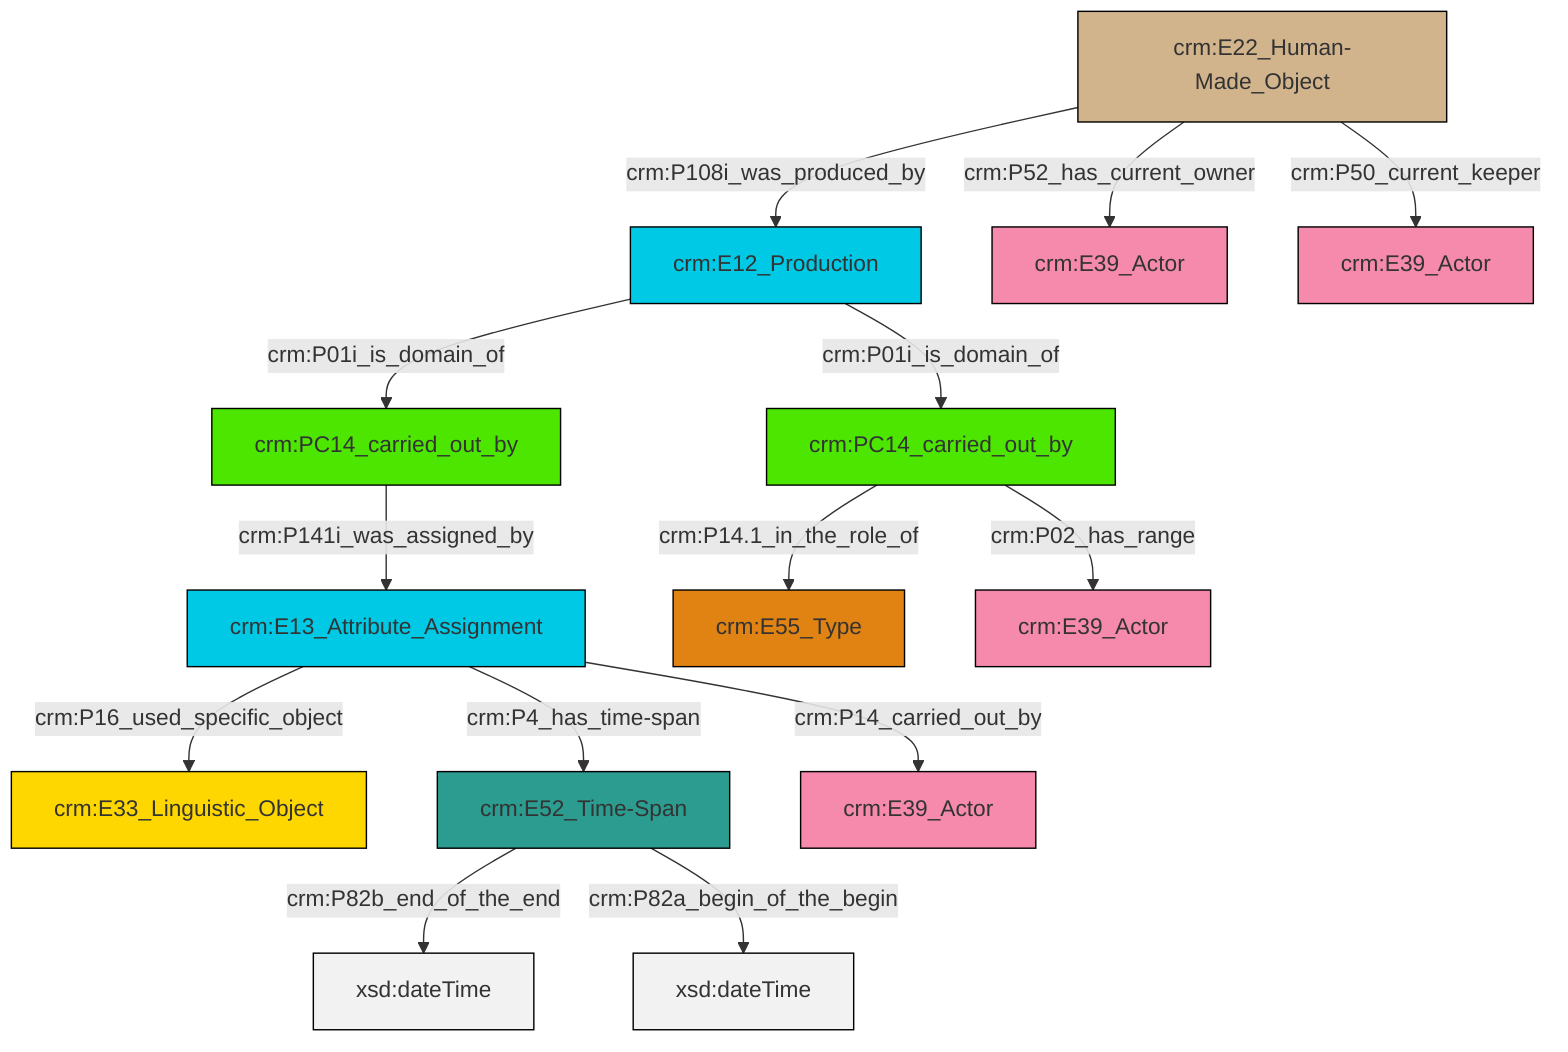 graph TD
classDef Literal fill:#f2f2f2,stroke:#000000;
classDef CRM_Entity fill:#FFFFFF,stroke:#000000;
classDef Temporal_Entity fill:#00C9E6, stroke:#000000;
classDef Type fill:#E18312, stroke:#000000;
classDef Time-Span fill:#2C9C91, stroke:#000000;
classDef Appellation fill:#FFEB7F, stroke:#000000;
classDef Place fill:#008836, stroke:#000000;
classDef Persistent_Item fill:#B266B2, stroke:#000000;
classDef Conceptual_Object fill:#FFD700, stroke:#000000;
classDef Physical_Thing fill:#D2B48C, stroke:#000000;
classDef Actor fill:#f58aad, stroke:#000000;
classDef PC_Classes fill:#4ce600, stroke:#000000;
classDef Multi fill:#cccccc,stroke:#000000;

2["crm:E13_Attribute_Assignment"]:::Temporal_Entity -->|crm:P16_used_specific_object| 3["crm:E33_Linguistic_Object"]:::Conceptual_Object
4["crm:PC14_carried_out_by"]:::PC_Classes -->|crm:P141i_was_assigned_by| 2["crm:E13_Attribute_Assignment"]:::Temporal_Entity
10["crm:E22_Human-Made_Object"]:::Physical_Thing -->|crm:P108i_was_produced_by| 8["crm:E12_Production"]:::Temporal_Entity
11["crm:E52_Time-Span"]:::Time-Span -->|crm:P82b_end_of_the_end| 12[xsd:dateTime]:::Literal
0["crm:PC14_carried_out_by"]:::PC_Classes -->|crm:P14.1_in_the_role_of| 5["crm:E55_Type"]:::Type
11["crm:E52_Time-Span"]:::Time-Span -->|crm:P82a_begin_of_the_begin| 13[xsd:dateTime]:::Literal
0["crm:PC14_carried_out_by"]:::PC_Classes -->|crm:P02_has_range| 14["crm:E39_Actor"]:::Actor
2["crm:E13_Attribute_Assignment"]:::Temporal_Entity -->|crm:P14_carried_out_by| 15["crm:E39_Actor"]:::Actor
8["crm:E12_Production"]:::Temporal_Entity -->|crm:P01i_is_domain_of| 0["crm:PC14_carried_out_by"]:::PC_Classes
10["crm:E22_Human-Made_Object"]:::Physical_Thing -->|crm:P52_has_current_owner| 17["crm:E39_Actor"]:::Actor
10["crm:E22_Human-Made_Object"]:::Physical_Thing -->|crm:P50_current_keeper| 23["crm:E39_Actor"]:::Actor
2["crm:E13_Attribute_Assignment"]:::Temporal_Entity -->|crm:P4_has_time-span| 11["crm:E52_Time-Span"]:::Time-Span
8["crm:E12_Production"]:::Temporal_Entity -->|crm:P01i_is_domain_of| 4["crm:PC14_carried_out_by"]:::PC_Classes